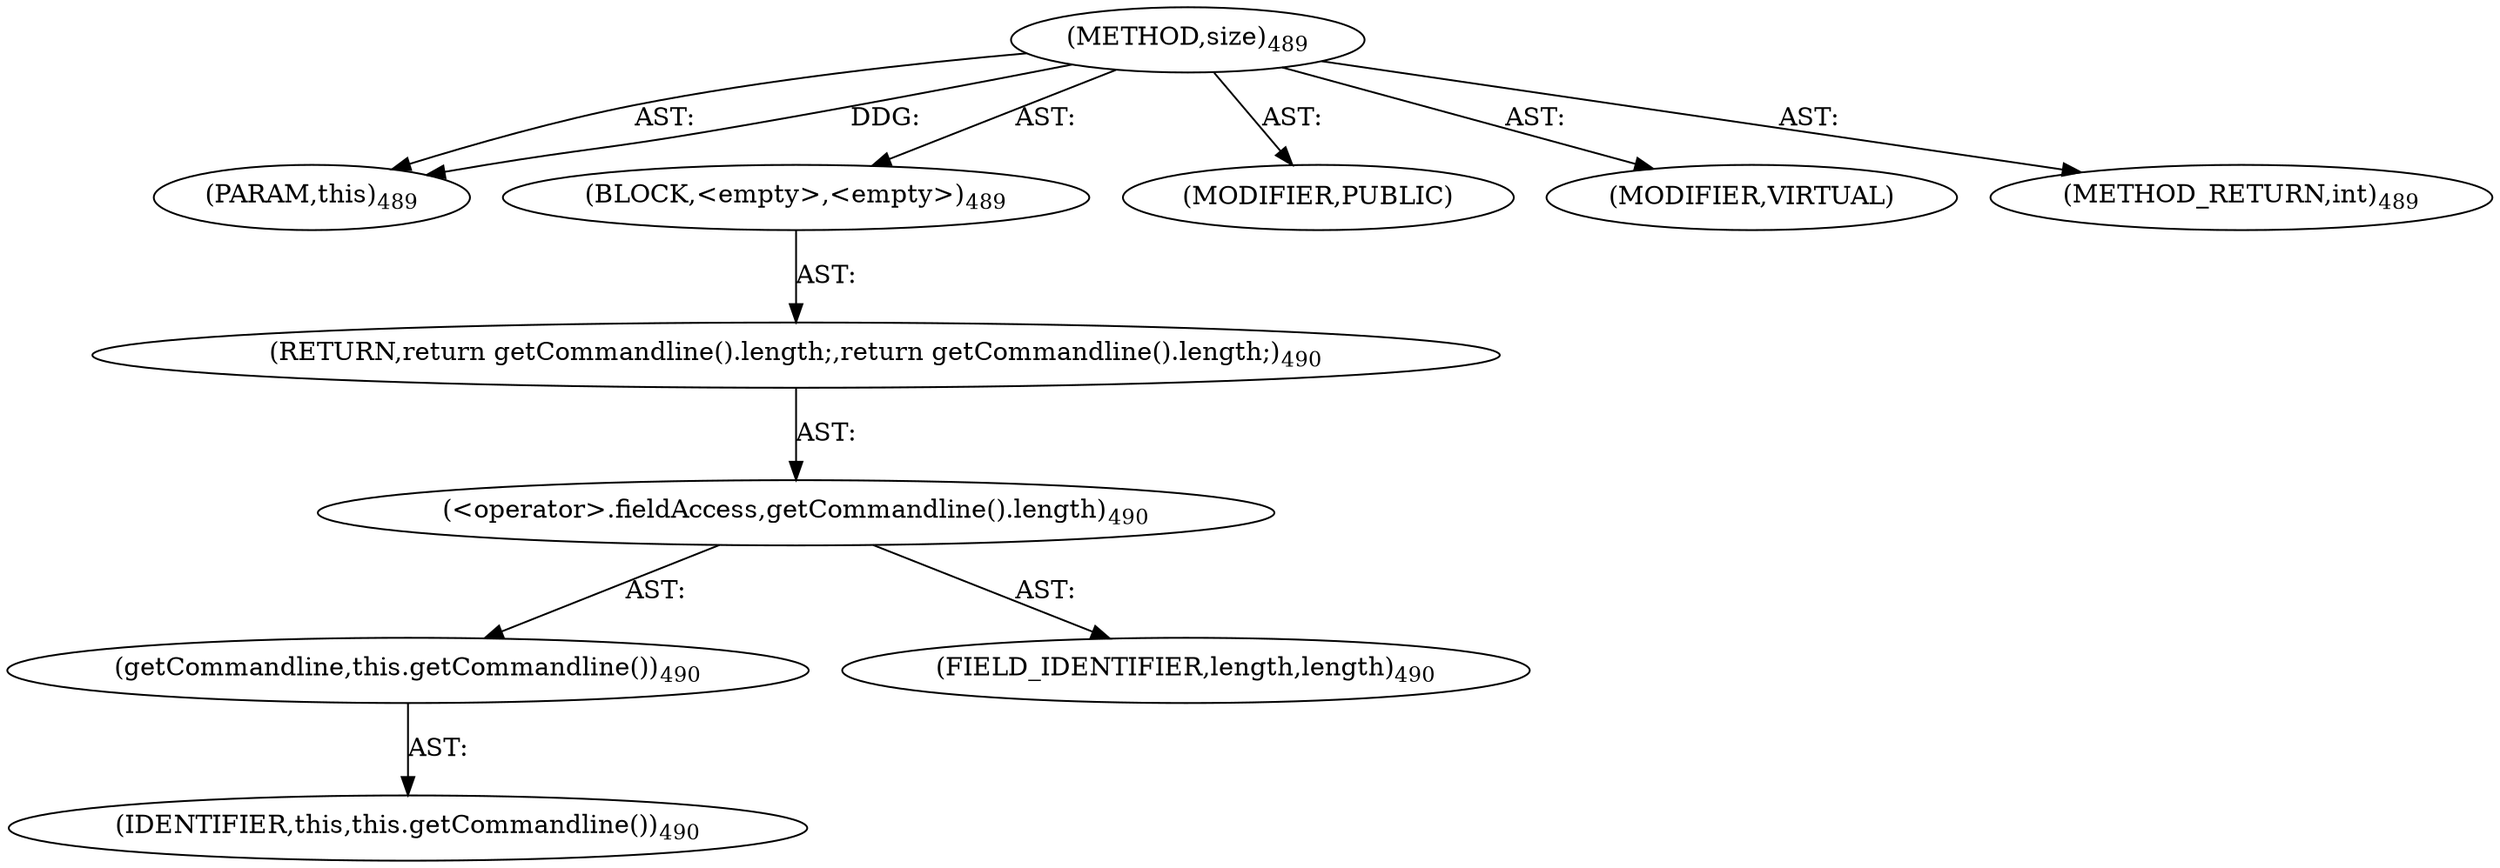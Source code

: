 digraph "size" {  
"111669149720" [label = <(METHOD,size)<SUB>489</SUB>> ]
"115964117002" [label = <(PARAM,this)<SUB>489</SUB>> ]
"25769803843" [label = <(BLOCK,&lt;empty&gt;,&lt;empty&gt;)<SUB>489</SUB>> ]
"146028888081" [label = <(RETURN,return getCommandline().length;,return getCommandline().length;)<SUB>490</SUB>> ]
"30064771334" [label = <(&lt;operator&gt;.fieldAccess,getCommandline().length)<SUB>490</SUB>> ]
"30064771335" [label = <(getCommandline,this.getCommandline())<SUB>490</SUB>> ]
"68719476747" [label = <(IDENTIFIER,this,this.getCommandline())<SUB>490</SUB>> ]
"55834574890" [label = <(FIELD_IDENTIFIER,length,length)<SUB>490</SUB>> ]
"133143986232" [label = <(MODIFIER,PUBLIC)> ]
"133143986233" [label = <(MODIFIER,VIRTUAL)> ]
"128849018904" [label = <(METHOD_RETURN,int)<SUB>489</SUB>> ]
  "111669149720" -> "115964117002"  [ label = "AST: "] 
  "111669149720" -> "25769803843"  [ label = "AST: "] 
  "111669149720" -> "133143986232"  [ label = "AST: "] 
  "111669149720" -> "133143986233"  [ label = "AST: "] 
  "111669149720" -> "128849018904"  [ label = "AST: "] 
  "25769803843" -> "146028888081"  [ label = "AST: "] 
  "146028888081" -> "30064771334"  [ label = "AST: "] 
  "30064771334" -> "30064771335"  [ label = "AST: "] 
  "30064771334" -> "55834574890"  [ label = "AST: "] 
  "30064771335" -> "68719476747"  [ label = "AST: "] 
  "111669149720" -> "115964117002"  [ label = "DDG: "] 
}
